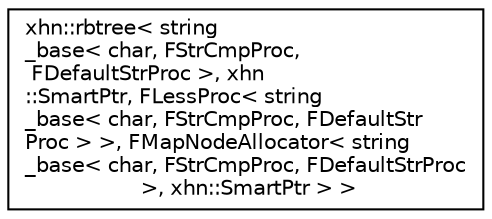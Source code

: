 digraph "Graphical Class Hierarchy"
{
  edge [fontname="Helvetica",fontsize="10",labelfontname="Helvetica",labelfontsize="10"];
  node [fontname="Helvetica",fontsize="10",shape=record];
  rankdir="LR";
  Node1 [label="xhn::rbtree\< string\l_base\< char, FStrCmpProc,\l FDefaultStrProc \>, xhn\l::SmartPtr, FLessProc\< string\l_base\< char, FStrCmpProc, FDefaultStr\lProc \> \>, FMapNodeAllocator\< string\l_base\< char, FStrCmpProc, FDefaultStrProc\l \>, xhn::SmartPtr \> \>",height=0.2,width=0.4,color="black", fillcolor="white", style="filled",URL="$classxhn_1_1rbtree.html"];
}
